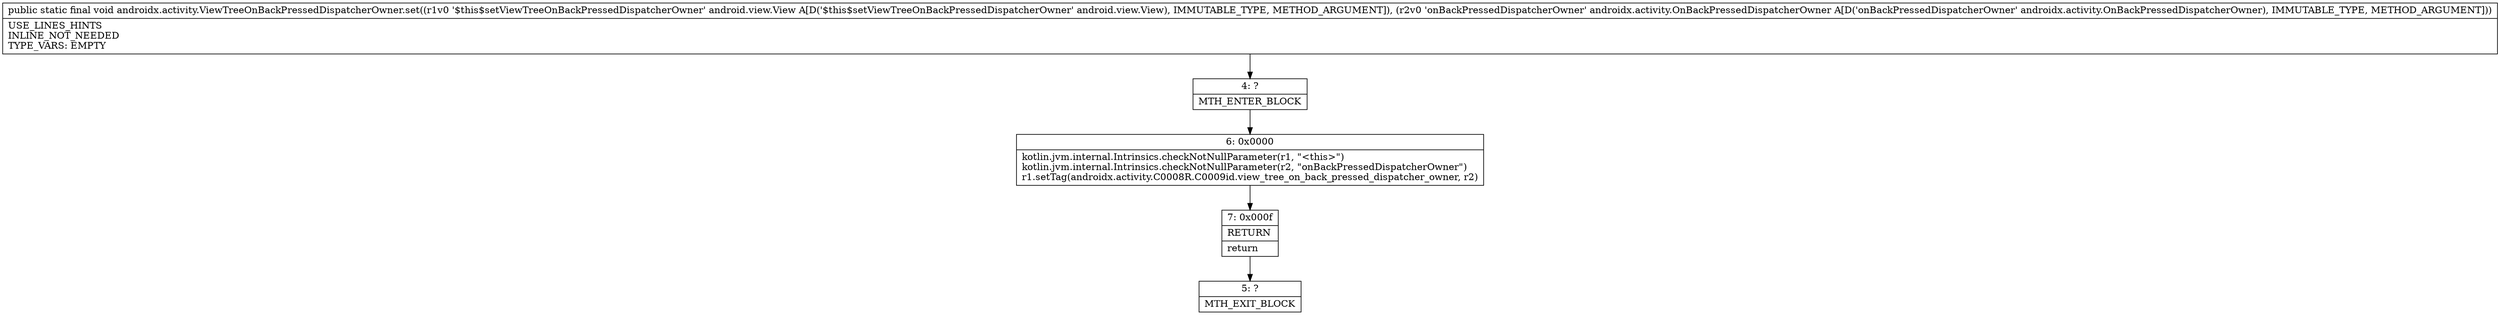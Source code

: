 digraph "CFG forandroidx.activity.ViewTreeOnBackPressedDispatcherOwner.set(Landroid\/view\/View;Landroidx\/activity\/OnBackPressedDispatcherOwner;)V" {
Node_4 [shape=record,label="{4\:\ ?|MTH_ENTER_BLOCK\l}"];
Node_6 [shape=record,label="{6\:\ 0x0000|kotlin.jvm.internal.Intrinsics.checkNotNullParameter(r1, \"\<this\>\")\lkotlin.jvm.internal.Intrinsics.checkNotNullParameter(r2, \"onBackPressedDispatcherOwner\")\lr1.setTag(androidx.activity.C0008R.C0009id.view_tree_on_back_pressed_dispatcher_owner, r2)\l}"];
Node_7 [shape=record,label="{7\:\ 0x000f|RETURN\l|return\l}"];
Node_5 [shape=record,label="{5\:\ ?|MTH_EXIT_BLOCK\l}"];
MethodNode[shape=record,label="{public static final void androidx.activity.ViewTreeOnBackPressedDispatcherOwner.set((r1v0 '$this$setViewTreeOnBackPressedDispatcherOwner' android.view.View A[D('$this$setViewTreeOnBackPressedDispatcherOwner' android.view.View), IMMUTABLE_TYPE, METHOD_ARGUMENT]), (r2v0 'onBackPressedDispatcherOwner' androidx.activity.OnBackPressedDispatcherOwner A[D('onBackPressedDispatcherOwner' androidx.activity.OnBackPressedDispatcherOwner), IMMUTABLE_TYPE, METHOD_ARGUMENT]))  | USE_LINES_HINTS\lINLINE_NOT_NEEDED\lTYPE_VARS: EMPTY\l}"];
MethodNode -> Node_4;Node_4 -> Node_6;
Node_6 -> Node_7;
Node_7 -> Node_5;
}

